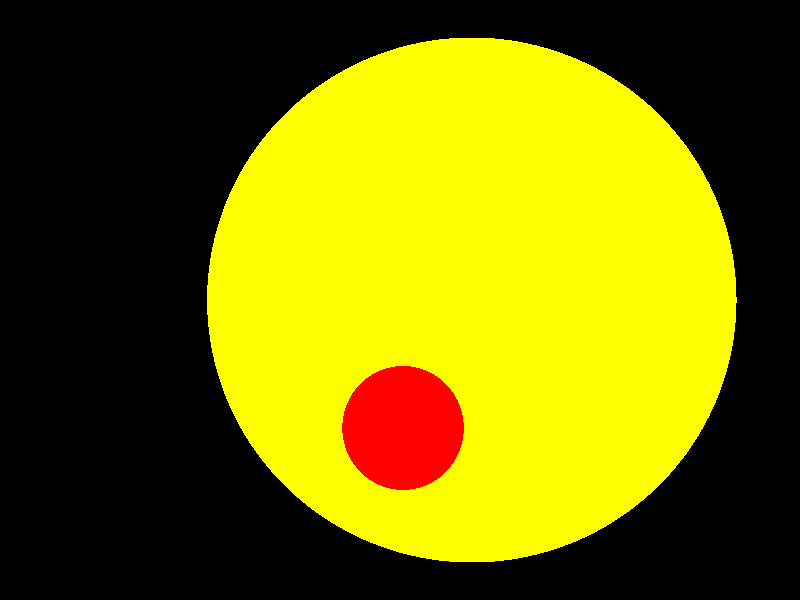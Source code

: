 camera
{
	location <10,10,510> // la position de l'observateur
	look_at <510,10,510>  // le point de vue
	//right x*image_width/image_height	// aspect ratio
	//angle 45 // l'angle de la caméra
}

light_source { <7500,-550,500>
      color rgb<1,1,1>*0.8
}

sphere { <2000,-410,500>, 200 // coord centre et rayon
         pigment { color rgb <1,0,0> }
}

sphere { <5000,10,10>, 2000 // coord centre et rayon
         pigment { color rgb <1,1,0> }
}

